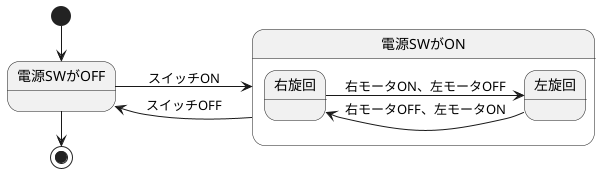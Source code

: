 @startuml ライントレーサー
left to right direction
state 電源SWがOFF
state 電源SWがON{
    state 右旋回
    state 左旋回
    右旋回 --> 左旋回 :右モータON、左モータOFF
    左旋回 --> 右旋回 :右モータOFF、左モータON
}
[*] -right-> 電源SWがOFF
電源SWがOFF -right-> [*]
電源SWがOFF --> 電源SWがON :スイッチON
電源SWがON --> 電源SWがOFF :スイッチOFF
@enduml